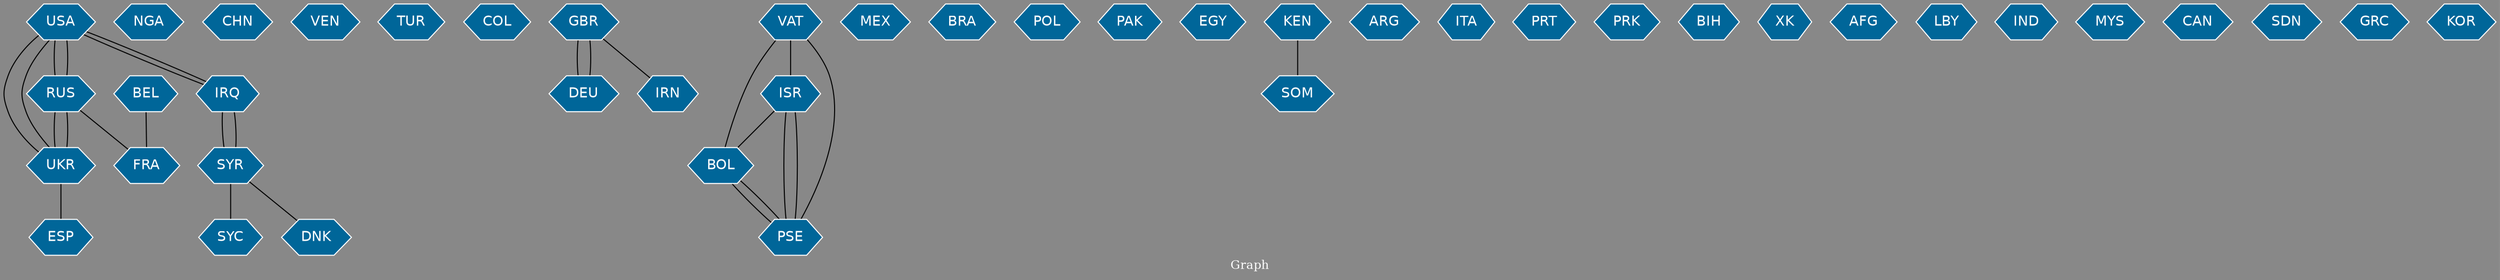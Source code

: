 // Countries together in item graph
graph {
	graph [bgcolor="#888888" fontcolor=white fontsize=12 label="Graph" outputorder=edgesfirst overlap=prism]
	node [color=white fillcolor="#006699" fontcolor=white fontname=Helvetica shape=hexagon style=filled]
	edge [arrowhead=open color=black fontcolor=white fontname=Courier fontsize=12]
		USA [label=USA]
		RUS [label=RUS]
		NGA [label=NGA]
		IRQ [label=IRQ]
		CHN [label=CHN]
		UKR [label=UKR]
		VEN [label=VEN]
		TUR [label=TUR]
		COL [label=COL]
		GBR [label=GBR]
		SYR [label=SYR]
		SYC [label=SYC]
		VAT [label=VAT]
		ISR [label=ISR]
		BOL [label=BOL]
		PSE [label=PSE]
		BEL [label=BEL]
		FRA [label=FRA]
		ESP [label=ESP]
		MEX [label=MEX]
		BRA [label=BRA]
		POL [label=POL]
		PAK [label=PAK]
		EGY [label=EGY]
		KEN [label=KEN]
		SOM [label=SOM]
		ARG [label=ARG]
		ITA [label=ITA]
		PRT [label=PRT]
		PRK [label=PRK]
		DEU [label=DEU]
		BIH [label=BIH]
		XK [label=XK]
		AFG [label=AFG]
		LBY [label=LBY]
		IND [label=IND]
		MYS [label=MYS]
		CAN [label=CAN]
		DNK [label=DNK]
		SDN [label=SDN]
		GRC [label=GRC]
		IRN [label=IRN]
		KOR [label=KOR]
			SYR -- IRQ [weight=1]
			ISR -- PSE [weight=5]
			VAT -- BOL [weight=1]
			RUS -- FRA [weight=1]
			IRQ -- USA [weight=5]
			GBR -- IRN [weight=1]
			SYR -- SYC [weight=2]
			UKR -- RUS [weight=6]
			DEU -- GBR [weight=1]
			GBR -- DEU [weight=1]
			USA -- IRQ [weight=1]
			VAT -- PSE [weight=1]
			ISR -- BOL [weight=1]
			RUS -- USA [weight=3]
			UKR -- USA [weight=2]
			RUS -- UKR [weight=3]
			USA -- RUS [weight=2]
			BEL -- FRA [weight=1]
			IRQ -- SYR [weight=2]
			PSE -- ISR [weight=3]
			BOL -- PSE [weight=1]
			SYR -- DNK [weight=1]
			KEN -- SOM [weight=1]
			PSE -- BOL [weight=1]
			VAT -- ISR [weight=1]
			UKR -- ESP [weight=1]
			USA -- UKR [weight=1]
}